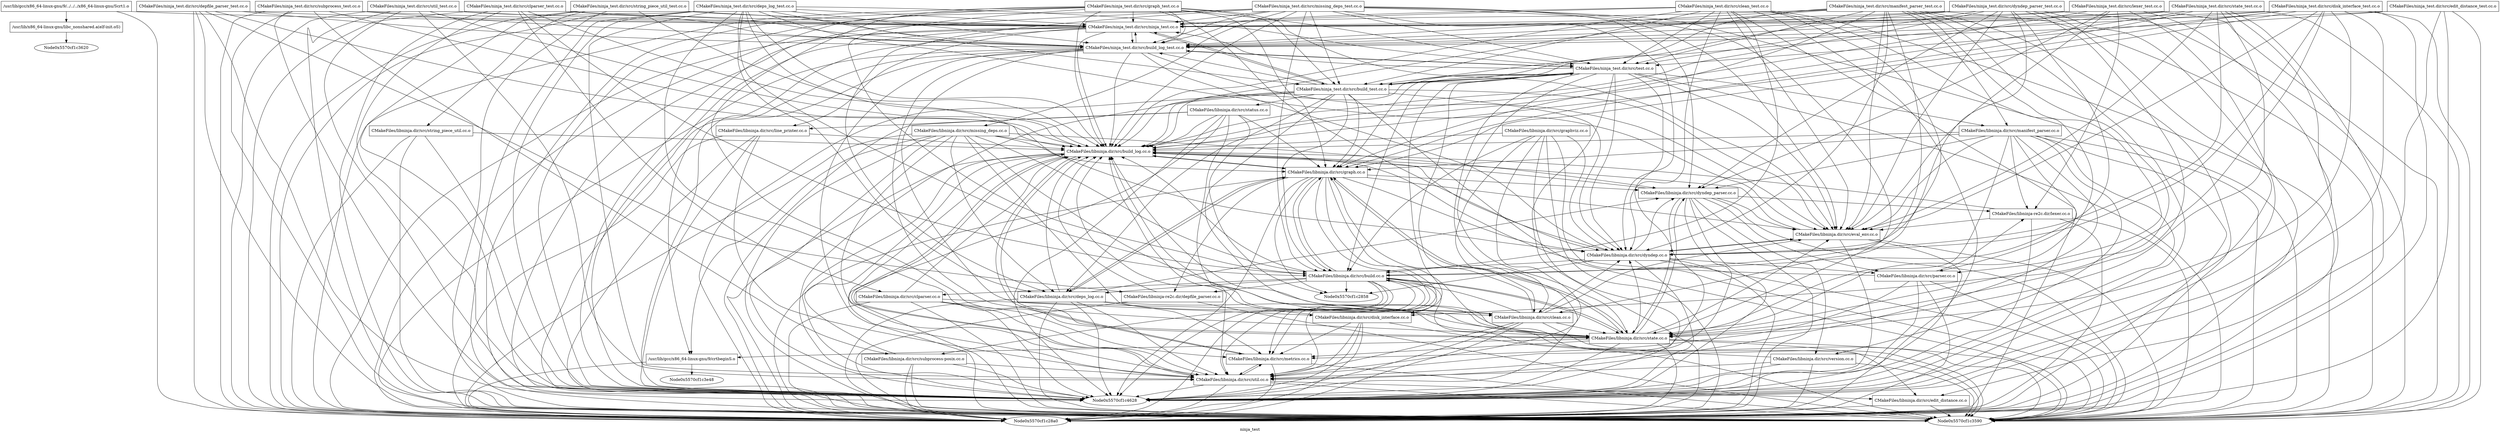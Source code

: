 digraph "ninja_test" {
	label="ninja_test";

	Node0x5570cf1c3c98 [shape=record,label="{/usr/lib/gcc/x86_64-linux-gnu/9/../../../x86_64-linux-gnu/Scrt1.o}"];
	Node0x5570cf1c3c98 -> Node0x5570cf1c26f0;
	Node0x5570cf1c3c98 -> Node0x5570cf1c26a8;
	Node0x5570cf1c3c98 -> Node0x5570cf1c28a0;
	Node0x5570cf1c2f18 [shape=record,label="{/usr/lib/gcc/x86_64-linux-gnu/9/crtbeginS.o}"];
	Node0x5570cf1c2f18 -> Node0x5570cf1c3e48;
	Node0x5570cf1c2f18 -> Node0x5570cf1c28a0;
	Node0x5570cf1c28e8 [shape=record,label="{CMakeFiles/libninja.dir/src/build_log.cc.o}"];
	Node0x5570cf1c28e8 -> Node0x5570cf1c3548;
	Node0x5570cf1c28e8 -> Node0x5570cf1c4478;
	Node0x5570cf1c28e8 -> Node0x5570cf1c2c48;
	Node0x5570cf1c28e8 -> Node0x5570cf1c3590;
	Node0x5570cf1c28e8 -> Node0x5570cf1c4628;
	Node0x5570cf1c28e8 -> Node0x5570cf1c28a0;
	Node0x5570cf1c2ae0 [shape=record,label="{CMakeFiles/libninja.dir/src/build.cc.o}"];
	Node0x5570cf1c2ae0 -> Node0x5570cf1c28e8;
	Node0x5570cf1c2ae0 -> Node0x5570cf1c3788;
	Node0x5570cf1c2ae0 -> Node0x5570cf1c2858;
	Node0x5570cf1c2ae0 -> Node0x5570cf1c2ed0;
	Node0x5570cf1c2ae0 -> Node0x5570cf1c2978;
	Node0x5570cf1c2ae0 -> Node0x5570cf1c3548;
	Node0x5570cf1c2ae0 -> Node0x5570cf1c4478;
	Node0x5570cf1c2ae0 -> Node0x5570cf1c2d68;
	Node0x5570cf1c2ae0 -> Node0x5570cf1c2c48;
	Node0x5570cf1c2ae0 -> Node0x5570cf1c38a8;
	Node0x5570cf1c2ae0 -> Node0x5570cf1c44c0;
	Node0x5570cf1c2ae0 -> Node0x5570cf1c3590;
	Node0x5570cf1c2ae0 -> Node0x5570cf1c4628;
	Node0x5570cf1c2ae0 -> Node0x5570cf1c28a0;
	Node0x5570cf1c31a0 [shape=record,label="{CMakeFiles/libninja.dir/src/clean.cc.o}"];
	Node0x5570cf1c31a0 -> Node0x5570cf1c28e8;
	Node0x5570cf1c31a0 -> Node0x5570cf1c2ae0;
	Node0x5570cf1c31a0 -> Node0x5570cf1c3ed8;
	Node0x5570cf1c31a0 -> Node0x5570cf1c3ff8;
	Node0x5570cf1c31a0 -> Node0x5570cf1c3548;
	Node0x5570cf1c31a0 -> Node0x5570cf1c2d68;
	Node0x5570cf1c31a0 -> Node0x5570cf1c2c48;
	Node0x5570cf1c31a0 -> Node0x5570cf1c3590;
	Node0x5570cf1c31a0 -> Node0x5570cf1c4628;
	Node0x5570cf1c31a0 -> Node0x5570cf1c28a0;
	Node0x5570cf1c3788 [shape=record,label="{CMakeFiles/libninja.dir/src/clparser.cc.o}"];
	Node0x5570cf1c3788 -> Node0x5570cf1c28e8;
	Node0x5570cf1c3788 -> Node0x5570cf1c31a0;
	Node0x5570cf1c3788 -> Node0x5570cf1c4478;
	Node0x5570cf1c3788 -> Node0x5570cf1c2c48;
	Node0x5570cf1c3788 -> Node0x5570cf1c3590;
	Node0x5570cf1c3788 -> Node0x5570cf1c4628;
	Node0x5570cf1c3788 -> Node0x5570cf1c28a0;
	Node0x5570cf1c3ed8 [shape=record,label="{CMakeFiles/libninja.dir/src/dyndep.cc.o}"];
	Node0x5570cf1c3ed8 -> Node0x5570cf1c28e8;
	Node0x5570cf1c3ed8 -> Node0x5570cf1c2ae0;
	Node0x5570cf1c3ed8 -> Node0x5570cf1c43e8;
	Node0x5570cf1c3ed8 -> Node0x5570cf1c2858;
	Node0x5570cf1c3ed8 -> Node0x5570cf1c3ff8;
	Node0x5570cf1c3ed8 -> Node0x5570cf1c34b8;
	Node0x5570cf1c3ed8 -> Node0x5570cf1c3590;
	Node0x5570cf1c3ed8 -> Node0x5570cf1c4628;
	Node0x5570cf1c3ed8 -> Node0x5570cf1c28a0;
	Node0x5570cf1c43e8 [shape=record,label="{CMakeFiles/libninja.dir/src/dyndep_parser.cc.o}"];
	Node0x5570cf1c43e8 -> Node0x5570cf1c28e8;
	Node0x5570cf1c43e8 -> Node0x5570cf1c3ff8;
	Node0x5570cf1c43e8 -> Node0x5570cf1c34b8;
	Node0x5570cf1c43e8 -> Node0x5570cf1c2d68;
	Node0x5570cf1c43e8 -> Node0x5570cf1c2c48;
	Node0x5570cf1c43e8 -> Node0x5570cf1c36f8;
	Node0x5570cf1c43e8 -> Node0x5570cf1c4700;
	Node0x5570cf1c43e8 -> Node0x5570cf1c3590;
	Node0x5570cf1c43e8 -> Node0x5570cf1c4628;
	Node0x5570cf1c43e8 -> Node0x5570cf1c28a0;
	Node0x5570cf1c2ed0 [shape=record,label="{CMakeFiles/libninja.dir/src/deps_log.cc.o}"];
	Node0x5570cf1c2ed0 -> Node0x5570cf1c28e8;
	Node0x5570cf1c2ed0 -> Node0x5570cf1c43e8;
	Node0x5570cf1c2ed0 -> Node0x5570cf1c3548;
	Node0x5570cf1c2ed0 -> Node0x5570cf1c4478;
	Node0x5570cf1c2ed0 -> Node0x5570cf1c2d68;
	Node0x5570cf1c2ed0 -> Node0x5570cf1c2c48;
	Node0x5570cf1c2ed0 -> Node0x5570cf1c3590;
	Node0x5570cf1c2ed0 -> Node0x5570cf1c4628;
	Node0x5570cf1c2ed0 -> Node0x5570cf1c28a0;
	Node0x5570cf1c2978 [shape=record,label="{CMakeFiles/libninja.dir/src/disk_interface.cc.o}"];
	Node0x5570cf1c2978 -> Node0x5570cf1c28e8;
	Node0x5570cf1c2978 -> Node0x5570cf1c4478;
	Node0x5570cf1c2978 -> Node0x5570cf1c2c48;
	Node0x5570cf1c2978 -> Node0x5570cf1c3590;
	Node0x5570cf1c2978 -> Node0x5570cf1c4628;
	Node0x5570cf1c2978 -> Node0x5570cf1c28a0;
	Node0x5570cf1c41a8 [shape=record,label="{CMakeFiles/libninja.dir/src/edit_distance.cc.o}"];
	Node0x5570cf1c41a8 -> Node0x5570cf1c3590;
	Node0x5570cf1c41a8 -> Node0x5570cf1c28a0;
	Node0x5570cf1c3ff8 [shape=record,label="{CMakeFiles/libninja.dir/src/eval_env.cc.o}"];
	Node0x5570cf1c3ff8 -> Node0x5570cf1c28e8;
	Node0x5570cf1c3ff8 -> Node0x5570cf1c3ed8;
	Node0x5570cf1c3ff8 -> Node0x5570cf1c3590;
	Node0x5570cf1c3ff8 -> Node0x5570cf1c4628;
	Node0x5570cf1c3ff8 -> Node0x5570cf1c28a0;
	Node0x5570cf1c3548 [shape=record,label="{CMakeFiles/libninja.dir/src/graph.cc.o}"];
	Node0x5570cf1c3548 -> Node0x5570cf1c28e8;
	Node0x5570cf1c3548 -> Node0x5570cf1c2ae0;
	Node0x5570cf1c3548 -> Node0x5570cf1c3ed8;
	Node0x5570cf1c3548 -> Node0x5570cf1c43e8;
	Node0x5570cf1c3548 -> Node0x5570cf1c2858;
	Node0x5570cf1c3548 -> Node0x5570cf1c2ed0;
	Node0x5570cf1c3548 -> Node0x5570cf1c3ff8;
	Node0x5570cf1c3548 -> Node0x5570cf1c4478;
	Node0x5570cf1c3548 -> Node0x5570cf1c2d68;
	Node0x5570cf1c3548 -> Node0x5570cf1c2c48;
	Node0x5570cf1c3548 -> Node0x5570cf1c44c0;
	Node0x5570cf1c3548 -> Node0x5570cf1c3590;
	Node0x5570cf1c3548 -> Node0x5570cf1c4628;
	Node0x5570cf1c3548 -> Node0x5570cf1c28a0;
	Node0x5570cf1c3080 [shape=record,label="{CMakeFiles/libninja.dir/src/graphviz.cc.o}"];
	Node0x5570cf1c3080 -> Node0x5570cf1c28e8;
	Node0x5570cf1c3080 -> Node0x5570cf1c2ae0;
	Node0x5570cf1c3080 -> Node0x5570cf1c31a0;
	Node0x5570cf1c3080 -> Node0x5570cf1c3ed8;
	Node0x5570cf1c3080 -> Node0x5570cf1c2c48;
	Node0x5570cf1c3080 -> Node0x5570cf1c3590;
	Node0x5570cf1c3080 -> Node0x5570cf1c4628;
	Node0x5570cf1c3080 -> Node0x5570cf1c28a0;
	Node0x5570cf1c2e40 [shape=record,label="{CMakeFiles/libninja.dir/src/line_printer.cc.o}"];
	Node0x5570cf1c2e40 -> Node0x5570cf1c28e8;
	Node0x5570cf1c2e40 -> Node0x5570cf1c2c48;
	Node0x5570cf1c2e40 -> Node0x5570cf1c3590;
	Node0x5570cf1c2e40 -> Node0x5570cf1c4628;
	Node0x5570cf1c2e40 -> Node0x5570cf1c28a0;
	Node0x5570cf1c4748 [shape=record,label="{CMakeFiles/libninja.dir/src/manifest_parser.cc.o}"];
	Node0x5570cf1c4748 -> Node0x5570cf1c28e8;
	Node0x5570cf1c4748 -> Node0x5570cf1c43e8;
	Node0x5570cf1c4748 -> Node0x5570cf1c3ff8;
	Node0x5570cf1c4748 -> Node0x5570cf1c3548;
	Node0x5570cf1c4748 -> Node0x5570cf1c34b8;
	Node0x5570cf1c4748 -> Node0x5570cf1c2d68;
	Node0x5570cf1c4748 -> Node0x5570cf1c2c48;
	Node0x5570cf1c4748 -> Node0x5570cf1c36f8;
	Node0x5570cf1c4748 -> Node0x5570cf1c4700;
	Node0x5570cf1c4748 -> Node0x5570cf1c3590;
	Node0x5570cf1c4748 -> Node0x5570cf1c4628;
	Node0x5570cf1c4748 -> Node0x5570cf1c28a0;
	Node0x5570cf1c4478 [shape=record,label="{CMakeFiles/libninja.dir/src/metrics.cc.o}"];
	Node0x5570cf1c4478 -> Node0x5570cf1c28e8;
	Node0x5570cf1c4478 -> Node0x5570cf1c2c48;
	Node0x5570cf1c4478 -> Node0x5570cf1c3590;
	Node0x5570cf1c4478 -> Node0x5570cf1c28a0;
	Node0x5570cf1c39c8 [shape=record,label="{CMakeFiles/libninja.dir/src/missing_deps.cc.o}"];
	Node0x5570cf1c39c8 -> Node0x5570cf1c2f18;
	Node0x5570cf1c39c8 -> Node0x5570cf1c28e8;
	Node0x5570cf1c39c8 -> Node0x5570cf1c2ae0;
	Node0x5570cf1c39c8 -> Node0x5570cf1c31a0;
	Node0x5570cf1c39c8 -> Node0x5570cf1c43e8;
	Node0x5570cf1c39c8 -> Node0x5570cf1c2ed0;
	Node0x5570cf1c39c8 -> Node0x5570cf1c3548;
	Node0x5570cf1c39c8 -> Node0x5570cf1c2d68;
	Node0x5570cf1c39c8 -> Node0x5570cf1c2c48;
	Node0x5570cf1c39c8 -> Node0x5570cf1c3590;
	Node0x5570cf1c39c8 -> Node0x5570cf1c4628;
	Node0x5570cf1c39c8 -> Node0x5570cf1c28a0;
	Node0x5570cf1c34b8 [shape=record,label="{CMakeFiles/libninja.dir/src/parser.cc.o}"];
	Node0x5570cf1c34b8 -> Node0x5570cf1c28e8;
	Node0x5570cf1c34b8 -> Node0x5570cf1c4478;
	Node0x5570cf1c34b8 -> Node0x5570cf1c4700;
	Node0x5570cf1c34b8 -> Node0x5570cf1c3590;
	Node0x5570cf1c34b8 -> Node0x5570cf1c4628;
	Node0x5570cf1c34b8 -> Node0x5570cf1c28a0;
	Node0x5570cf1c2d68 [shape=record,label="{CMakeFiles/libninja.dir/src/state.cc.o}"];
	Node0x5570cf1c2d68 -> Node0x5570cf1c2f18;
	Node0x5570cf1c2d68 -> Node0x5570cf1c28e8;
	Node0x5570cf1c2d68 -> Node0x5570cf1c2ae0;
	Node0x5570cf1c2d68 -> Node0x5570cf1c3ed8;
	Node0x5570cf1c2d68 -> Node0x5570cf1c43e8;
	Node0x5570cf1c2d68 -> Node0x5570cf1c41a8;
	Node0x5570cf1c2d68 -> Node0x5570cf1c3ff8;
	Node0x5570cf1c2d68 -> Node0x5570cf1c3548;
	Node0x5570cf1c2d68 -> Node0x5570cf1c4478;
	Node0x5570cf1c2d68 -> Node0x5570cf1c3590;
	Node0x5570cf1c2d68 -> Node0x5570cf1c4628;
	Node0x5570cf1c2d68 -> Node0x5570cf1c28a0;
	Node0x5570cf1c4430 [shape=record,label="{CMakeFiles/libninja.dir/src/status.cc.o}"];
	Node0x5570cf1c4430 -> Node0x5570cf1c28e8;
	Node0x5570cf1c4430 -> Node0x5570cf1c2858;
	Node0x5570cf1c4430 -> Node0x5570cf1c3548;
	Node0x5570cf1c4430 -> Node0x5570cf1c2e40;
	Node0x5570cf1c4430 -> Node0x5570cf1c2c48;
	Node0x5570cf1c4430 -> Node0x5570cf1c3590;
	Node0x5570cf1c4430 -> Node0x5570cf1c4628;
	Node0x5570cf1c4430 -> Node0x5570cf1c28a0;
	Node0x5570cf1c2a50 [shape=record,label="{CMakeFiles/libninja.dir/src/string_piece_util.cc.o}"];
	Node0x5570cf1c2a50 -> Node0x5570cf1c28e8;
	Node0x5570cf1c2a50 -> Node0x5570cf1c3590;
	Node0x5570cf1c2a50 -> Node0x5570cf1c4628;
	Node0x5570cf1c2a50 -> Node0x5570cf1c28a0;
	Node0x5570cf1c2c48 [shape=record,label="{CMakeFiles/libninja.dir/src/util.cc.o}"];
	Node0x5570cf1c2c48 -> Node0x5570cf1c28e8;
	Node0x5570cf1c2c48 -> Node0x5570cf1c41a8;
	Node0x5570cf1c2c48 -> Node0x5570cf1c4478;
	Node0x5570cf1c2c48 -> Node0x5570cf1c3590;
	Node0x5570cf1c2c48 -> Node0x5570cf1c4628;
	Node0x5570cf1c2c48 -> Node0x5570cf1c28a0;
	Node0x5570cf1c36f8 [shape=record,label="{CMakeFiles/libninja.dir/src/version.cc.o}"];
	Node0x5570cf1c36f8 -> Node0x5570cf1c28e8;
	Node0x5570cf1c36f8 -> Node0x5570cf1c2c48;
	Node0x5570cf1c36f8 -> Node0x5570cf1c3590;
	Node0x5570cf1c36f8 -> Node0x5570cf1c4628;
	Node0x5570cf1c36f8 -> Node0x5570cf1c28a0;
	Node0x5570cf1c38a8 [shape=record,label="{CMakeFiles/libninja.dir/src/subprocess-posix.cc.o}"];
	Node0x5570cf1c38a8 -> Node0x5570cf1c28e8;
	Node0x5570cf1c38a8 -> Node0x5570cf1c2c48;
	Node0x5570cf1c38a8 -> Node0x5570cf1c3590;
	Node0x5570cf1c38a8 -> Node0x5570cf1c4628;
	Node0x5570cf1c38a8 -> Node0x5570cf1c28a0;
	Node0x5570cf1c44c0 [shape=record,label="{CMakeFiles/libninja-re2c.dir/depfile_parser.cc.o}"];
	Node0x5570cf1c44c0 -> Node0x5570cf1c28e8;
	Node0x5570cf1c44c0 -> Node0x5570cf1c3590;
	Node0x5570cf1c44c0 -> Node0x5570cf1c28a0;
	Node0x5570cf1c4700 [shape=record,label="{CMakeFiles/libninja-re2c.dir/lexer.cc.o}"];
	Node0x5570cf1c4700 -> Node0x5570cf1c28e8;
	Node0x5570cf1c4700 -> Node0x5570cf1c3ff8;
	Node0x5570cf1c4700 -> Node0x5570cf1c3590;
	Node0x5570cf1c4700 -> Node0x5570cf1c4628;
	Node0x5570cf1c4700 -> Node0x5570cf1c28a0;
	Node0x5570cf1c2780 [shape=record,label="{CMakeFiles/ninja_test.dir/src/build_log_test.cc.o}"];
	Node0x5570cf1c2780 -> Node0x5570cf1c28e8;
	Node0x5570cf1c2780 -> Node0x5570cf1c3ed8;
	Node0x5570cf1c2780 -> Node0x5570cf1c2978;
	Node0x5570cf1c2780 -> Node0x5570cf1c3ff8;
	Node0x5570cf1c2780 -> Node0x5570cf1c2d68;
	Node0x5570cf1c2780 -> Node0x5570cf1c2c48;
	Node0x5570cf1c2780 -> Node0x5570cf1c26f0;
	Node0x5570cf1c2780 -> Node0x5570cf1c3230;
	Node0x5570cf1c2780 -> Node0x5570cf1c3590;
	Node0x5570cf1c2780 -> Node0x5570cf1c4628;
	Node0x5570cf1c2780 -> Node0x5570cf1c28a0;
	Node0x5570cf1c32c0 [shape=record,label="{CMakeFiles/ninja_test.dir/src/build_test.cc.o}"];
	Node0x5570cf1c32c0 -> Node0x5570cf1c28e8;
	Node0x5570cf1c32c0 -> Node0x5570cf1c2ae0;
	Node0x5570cf1c32c0 -> Node0x5570cf1c3ed8;
	Node0x5570cf1c32c0 -> Node0x5570cf1c2ed0;
	Node0x5570cf1c32c0 -> Node0x5570cf1c3ff8;
	Node0x5570cf1c32c0 -> Node0x5570cf1c3548;
	Node0x5570cf1c32c0 -> Node0x5570cf1c2d68;
	Node0x5570cf1c32c0 -> Node0x5570cf1c4430;
	Node0x5570cf1c32c0 -> Node0x5570cf1c2780;
	Node0x5570cf1c32c0 -> Node0x5570cf1c26f0;
	Node0x5570cf1c32c0 -> Node0x5570cf1c3230;
	Node0x5570cf1c32c0 -> Node0x5570cf1c3590;
	Node0x5570cf1c32c0 -> Node0x5570cf1c4628;
	Node0x5570cf1c32c0 -> Node0x5570cf1c28a0;
	Node0x5570cf1c3428 [shape=record,label="{CMakeFiles/ninja_test.dir/src/clean_test.cc.o}"];
	Node0x5570cf1c3428 -> Node0x5570cf1c28e8;
	Node0x5570cf1c3428 -> Node0x5570cf1c2ae0;
	Node0x5570cf1c3428 -> Node0x5570cf1c31a0;
	Node0x5570cf1c3428 -> Node0x5570cf1c3ed8;
	Node0x5570cf1c3428 -> Node0x5570cf1c3ff8;
	Node0x5570cf1c3428 -> Node0x5570cf1c2d68;
	Node0x5570cf1c3428 -> Node0x5570cf1c2780;
	Node0x5570cf1c3428 -> Node0x5570cf1c32c0;
	Node0x5570cf1c3428 -> Node0x5570cf1c26f0;
	Node0x5570cf1c3428 -> Node0x5570cf1c3230;
	Node0x5570cf1c3428 -> Node0x5570cf1c3590;
	Node0x5570cf1c3428 -> Node0x5570cf1c4628;
	Node0x5570cf1c3428 -> Node0x5570cf1c28a0;
	Node0x5570cf1c4040 [shape=record,label="{CMakeFiles/ninja_test.dir/src/clparser_test.cc.o}"];
	Node0x5570cf1c4040 -> Node0x5570cf1c28e8;
	Node0x5570cf1c4040 -> Node0x5570cf1c2ae0;
	Node0x5570cf1c4040 -> Node0x5570cf1c3788;
	Node0x5570cf1c4040 -> Node0x5570cf1c2780;
	Node0x5570cf1c4040 -> Node0x5570cf1c26f0;
	Node0x5570cf1c4040 -> Node0x5570cf1c3590;
	Node0x5570cf1c4040 -> Node0x5570cf1c4628;
	Node0x5570cf1c4040 -> Node0x5570cf1c28a0;
	Node0x5570cf1c3aa0 [shape=record,label="{CMakeFiles/ninja_test.dir/src/depfile_parser_test.cc.o}"];
	Node0x5570cf1c3aa0 -> Node0x5570cf1c28e8;
	Node0x5570cf1c3aa0 -> Node0x5570cf1c44c0;
	Node0x5570cf1c3aa0 -> Node0x5570cf1c2780;
	Node0x5570cf1c3aa0 -> Node0x5570cf1c26f0;
	Node0x5570cf1c3aa0 -> Node0x5570cf1c3590;
	Node0x5570cf1c3aa0 -> Node0x5570cf1c4628;
	Node0x5570cf1c3aa0 -> Node0x5570cf1c28a0;
	Node0x5570cf1c3ce0 [shape=record,label="{CMakeFiles/ninja_test.dir/src/deps_log_test.cc.o}"];
	Node0x5570cf1c3ce0 -> Node0x5570cf1c28e8;
	Node0x5570cf1c3ce0 -> Node0x5570cf1c2ae0;
	Node0x5570cf1c3ce0 -> Node0x5570cf1c3ed8;
	Node0x5570cf1c3ce0 -> Node0x5570cf1c2ed0;
	Node0x5570cf1c3ce0 -> Node0x5570cf1c3ff8;
	Node0x5570cf1c3ce0 -> Node0x5570cf1c2d68;
	Node0x5570cf1c3ce0 -> Node0x5570cf1c2c48;
	Node0x5570cf1c3ce0 -> Node0x5570cf1c2780;
	Node0x5570cf1c3ce0 -> Node0x5570cf1c32c0;
	Node0x5570cf1c3ce0 -> Node0x5570cf1c26f0;
	Node0x5570cf1c3ce0 -> Node0x5570cf1c3230;
	Node0x5570cf1c3ce0 -> Node0x5570cf1c3590;
	Node0x5570cf1c3ce0 -> Node0x5570cf1c4628;
	Node0x5570cf1c3ce0 -> Node0x5570cf1c28a0;
	Node0x5570cf1c43a0 [shape=record,label="{CMakeFiles/ninja_test.dir/src/disk_interface_test.cc.o}"];
	Node0x5570cf1c43a0 -> Node0x5570cf1c28e8;
	Node0x5570cf1c43a0 -> Node0x5570cf1c3ed8;
	Node0x5570cf1c43a0 -> Node0x5570cf1c2978;
	Node0x5570cf1c43a0 -> Node0x5570cf1c3ff8;
	Node0x5570cf1c43a0 -> Node0x5570cf1c3548;
	Node0x5570cf1c43a0 -> Node0x5570cf1c2d68;
	Node0x5570cf1c43a0 -> Node0x5570cf1c2780;
	Node0x5570cf1c43a0 -> Node0x5570cf1c26f0;
	Node0x5570cf1c43a0 -> Node0x5570cf1c3230;
	Node0x5570cf1c43a0 -> Node0x5570cf1c3590;
	Node0x5570cf1c43a0 -> Node0x5570cf1c4628;
	Node0x5570cf1c43a0 -> Node0x5570cf1c28a0;
	Node0x5570cf1c4988 [shape=record,label="{CMakeFiles/ninja_test.dir/src/dyndep_parser_test.cc.o}"];
	Node0x5570cf1c4988 -> Node0x5570cf1c28e8;
	Node0x5570cf1c4988 -> Node0x5570cf1c2ae0;
	Node0x5570cf1c4988 -> Node0x5570cf1c3ed8;
	Node0x5570cf1c4988 -> Node0x5570cf1c43e8;
	Node0x5570cf1c4988 -> Node0x5570cf1c3ff8;
	Node0x5570cf1c4988 -> Node0x5570cf1c2d68;
	Node0x5570cf1c4988 -> Node0x5570cf1c2780;
	Node0x5570cf1c4988 -> Node0x5570cf1c32c0;
	Node0x5570cf1c4988 -> Node0x5570cf1c26f0;
	Node0x5570cf1c4988 -> Node0x5570cf1c3230;
	Node0x5570cf1c4988 -> Node0x5570cf1c3590;
	Node0x5570cf1c4988 -> Node0x5570cf1c4628;
	Node0x5570cf1c4988 -> Node0x5570cf1c28a0;
	Node0x5570cf1c2cd8 [shape=record,label="{CMakeFiles/ninja_test.dir/src/edit_distance_test.cc.o}"];
	Node0x5570cf1c2cd8 -> Node0x5570cf1c41a8;
	Node0x5570cf1c2cd8 -> Node0x5570cf1c2780;
	Node0x5570cf1c2cd8 -> Node0x5570cf1c26f0;
	Node0x5570cf1c2cd8 -> Node0x5570cf1c3590;
	Node0x5570cf1c2cd8 -> Node0x5570cf1c28a0;
	Node0x5570cf1c31e8 [shape=record,label="{CMakeFiles/ninja_test.dir/src/graph_test.cc.o}"];
	Node0x5570cf1c31e8 -> Node0x5570cf1c28e8;
	Node0x5570cf1c31e8 -> Node0x5570cf1c2ae0;
	Node0x5570cf1c31e8 -> Node0x5570cf1c3ed8;
	Node0x5570cf1c31e8 -> Node0x5570cf1c3ff8;
	Node0x5570cf1c31e8 -> Node0x5570cf1c3548;
	Node0x5570cf1c31e8 -> Node0x5570cf1c2d68;
	Node0x5570cf1c31e8 -> Node0x5570cf1c2780;
	Node0x5570cf1c31e8 -> Node0x5570cf1c32c0;
	Node0x5570cf1c31e8 -> Node0x5570cf1c26f0;
	Node0x5570cf1c31e8 -> Node0x5570cf1c3230;
	Node0x5570cf1c31e8 -> Node0x5570cf1c3590;
	Node0x5570cf1c31e8 -> Node0x5570cf1c4628;
	Node0x5570cf1c31e8 -> Node0x5570cf1c28a0;
	Node0x5570cf1c3a58 [shape=record,label="{CMakeFiles/ninja_test.dir/src/lexer_test.cc.o}"];
	Node0x5570cf1c3a58 -> Node0x5570cf1c28e8;
	Node0x5570cf1c3a58 -> Node0x5570cf1c43e8;
	Node0x5570cf1c3a58 -> Node0x5570cf1c3ff8;
	Node0x5570cf1c3a58 -> Node0x5570cf1c4700;
	Node0x5570cf1c3a58 -> Node0x5570cf1c2780;
	Node0x5570cf1c3a58 -> Node0x5570cf1c26f0;
	Node0x5570cf1c3a58 -> Node0x5570cf1c3590;
	Node0x5570cf1c3a58 -> Node0x5570cf1c4628;
	Node0x5570cf1c3a58 -> Node0x5570cf1c28a0;
	Node0x5570cf1c40d0 [shape=record,label="{CMakeFiles/ninja_test.dir/src/manifest_parser_test.cc.o}"];
	Node0x5570cf1c40d0 -> Node0x5570cf1c28e8;
	Node0x5570cf1c40d0 -> Node0x5570cf1c2ae0;
	Node0x5570cf1c40d0 -> Node0x5570cf1c3ed8;
	Node0x5570cf1c40d0 -> Node0x5570cf1c3ff8;
	Node0x5570cf1c40d0 -> Node0x5570cf1c3548;
	Node0x5570cf1c40d0 -> Node0x5570cf1c4748;
	Node0x5570cf1c40d0 -> Node0x5570cf1c34b8;
	Node0x5570cf1c40d0 -> Node0x5570cf1c2d68;
	Node0x5570cf1c40d0 -> Node0x5570cf1c2780;
	Node0x5570cf1c40d0 -> Node0x5570cf1c32c0;
	Node0x5570cf1c40d0 -> Node0x5570cf1c26f0;
	Node0x5570cf1c40d0 -> Node0x5570cf1c3230;
	Node0x5570cf1c40d0 -> Node0x5570cf1c3590;
	Node0x5570cf1c40d0 -> Node0x5570cf1c4628;
	Node0x5570cf1c40d0 -> Node0x5570cf1c28a0;
	Node0x5570cf1c4790 [shape=record,label="{CMakeFiles/ninja_test.dir/src/missing_deps_test.cc.o}"];
	Node0x5570cf1c4790 -> Node0x5570cf1c28e8;
	Node0x5570cf1c4790 -> Node0x5570cf1c2ae0;
	Node0x5570cf1c4790 -> Node0x5570cf1c3ed8;
	Node0x5570cf1c4790 -> Node0x5570cf1c43e8;
	Node0x5570cf1c4790 -> Node0x5570cf1c2ed0;
	Node0x5570cf1c4790 -> Node0x5570cf1c3ff8;
	Node0x5570cf1c4790 -> Node0x5570cf1c39c8;
	Node0x5570cf1c4790 -> Node0x5570cf1c2d68;
	Node0x5570cf1c4790 -> Node0x5570cf1c2780;
	Node0x5570cf1c4790 -> Node0x5570cf1c32c0;
	Node0x5570cf1c4790 -> Node0x5570cf1c26f0;
	Node0x5570cf1c4790 -> Node0x5570cf1c3230;
	Node0x5570cf1c4790 -> Node0x5570cf1c3590;
	Node0x5570cf1c4790 -> Node0x5570cf1c4628;
	Node0x5570cf1c4790 -> Node0x5570cf1c28a0;
	Node0x5570cf1c26f0 [shape=record,label="{CMakeFiles/ninja_test.dir/src/ninja_test.cc.o}"];
	Node0x5570cf1c26f0 -> Node0x5570cf1c2f18;
	Node0x5570cf1c26f0 -> Node0x5570cf1c28e8;
	Node0x5570cf1c26f0 -> Node0x5570cf1c2e40;
	Node0x5570cf1c26f0 -> Node0x5570cf1c2780;
	Node0x5570cf1c26f0 -> Node0x5570cf1c32c0;
	Node0x5570cf1c26f0 -> Node0x5570cf1c3590;
	Node0x5570cf1c26f0 -> Node0x5570cf1c4628;
	Node0x5570cf1c26f0 -> Node0x5570cf1c28a0;
	Node0x5570cf1c2db0 [shape=record,label="{CMakeFiles/ninja_test.dir/src/state_test.cc.o}"];
	Node0x5570cf1c2db0 -> Node0x5570cf1c28e8;
	Node0x5570cf1c2db0 -> Node0x5570cf1c3ed8;
	Node0x5570cf1c2db0 -> Node0x5570cf1c3ff8;
	Node0x5570cf1c2db0 -> Node0x5570cf1c3548;
	Node0x5570cf1c2db0 -> Node0x5570cf1c2d68;
	Node0x5570cf1c2db0 -> Node0x5570cf1c2780;
	Node0x5570cf1c2db0 -> Node0x5570cf1c32c0;
	Node0x5570cf1c2db0 -> Node0x5570cf1c26f0;
	Node0x5570cf1c2db0 -> Node0x5570cf1c3590;
	Node0x5570cf1c2db0 -> Node0x5570cf1c4628;
	Node0x5570cf1c2db0 -> Node0x5570cf1c28a0;
	Node0x5570cf1c2810 [shape=record,label="{CMakeFiles/ninja_test.dir/src/string_piece_util_test.cc.o}"];
	Node0x5570cf1c2810 -> Node0x5570cf1c28e8;
	Node0x5570cf1c2810 -> Node0x5570cf1c2a50;
	Node0x5570cf1c2810 -> Node0x5570cf1c2780;
	Node0x5570cf1c2810 -> Node0x5570cf1c26f0;
	Node0x5570cf1c2810 -> Node0x5570cf1c3590;
	Node0x5570cf1c2810 -> Node0x5570cf1c4628;
	Node0x5570cf1c2810 -> Node0x5570cf1c28a0;
	Node0x5570cf1c2b70 [shape=record,label="{CMakeFiles/ninja_test.dir/src/subprocess_test.cc.o}"];
	Node0x5570cf1c2b70 -> Node0x5570cf1c28e8;
	Node0x5570cf1c2b70 -> Node0x5570cf1c38a8;
	Node0x5570cf1c2b70 -> Node0x5570cf1c2780;
	Node0x5570cf1c2b70 -> Node0x5570cf1c26f0;
	Node0x5570cf1c2b70 -> Node0x5570cf1c3590;
	Node0x5570cf1c2b70 -> Node0x5570cf1c4628;
	Node0x5570cf1c2b70 -> Node0x5570cf1c28a0;
	Node0x5570cf1c3230 [shape=record,label="{CMakeFiles/ninja_test.dir/src/test.cc.o}"];
	Node0x5570cf1c3230 -> Node0x5570cf1c28e8;
	Node0x5570cf1c3230 -> Node0x5570cf1c2ae0;
	Node0x5570cf1c3230 -> Node0x5570cf1c31a0;
	Node0x5570cf1c3230 -> Node0x5570cf1c3ed8;
	Node0x5570cf1c3230 -> Node0x5570cf1c2978;
	Node0x5570cf1c3230 -> Node0x5570cf1c3ff8;
	Node0x5570cf1c3230 -> Node0x5570cf1c3548;
	Node0x5570cf1c3230 -> Node0x5570cf1c4748;
	Node0x5570cf1c3230 -> Node0x5570cf1c2d68;
	Node0x5570cf1c3230 -> Node0x5570cf1c2c48;
	Node0x5570cf1c3230 -> Node0x5570cf1c2780;
	Node0x5570cf1c3230 -> Node0x5570cf1c32c0;
	Node0x5570cf1c3230 -> Node0x5570cf1c26f0;
	Node0x5570cf1c3230 -> Node0x5570cf1c3590;
	Node0x5570cf1c3230 -> Node0x5570cf1c4628;
	Node0x5570cf1c3230 -> Node0x5570cf1c28a0;
	Node0x5570cf1c3818 [shape=record,label="{CMakeFiles/ninja_test.dir/src/util_test.cc.o}"];
	Node0x5570cf1c3818 -> Node0x5570cf1c28e8;
	Node0x5570cf1c3818 -> Node0x5570cf1c2c48;
	Node0x5570cf1c3818 -> Node0x5570cf1c2780;
	Node0x5570cf1c3818 -> Node0x5570cf1c26f0;
	Node0x5570cf1c3818 -> Node0x5570cf1c3590;
	Node0x5570cf1c3818 -> Node0x5570cf1c4628;
	Node0x5570cf1c3818 -> Node0x5570cf1c28a0;
	Node0x5570cf1c26a8 [shape=record,label="{/usr/lib/x86_64-linux-gnu/libc_nonshared.a(elf-init.oS)}"];
	Node0x5570cf1c26a8 -> Node0x5570cf1c3620;
}
